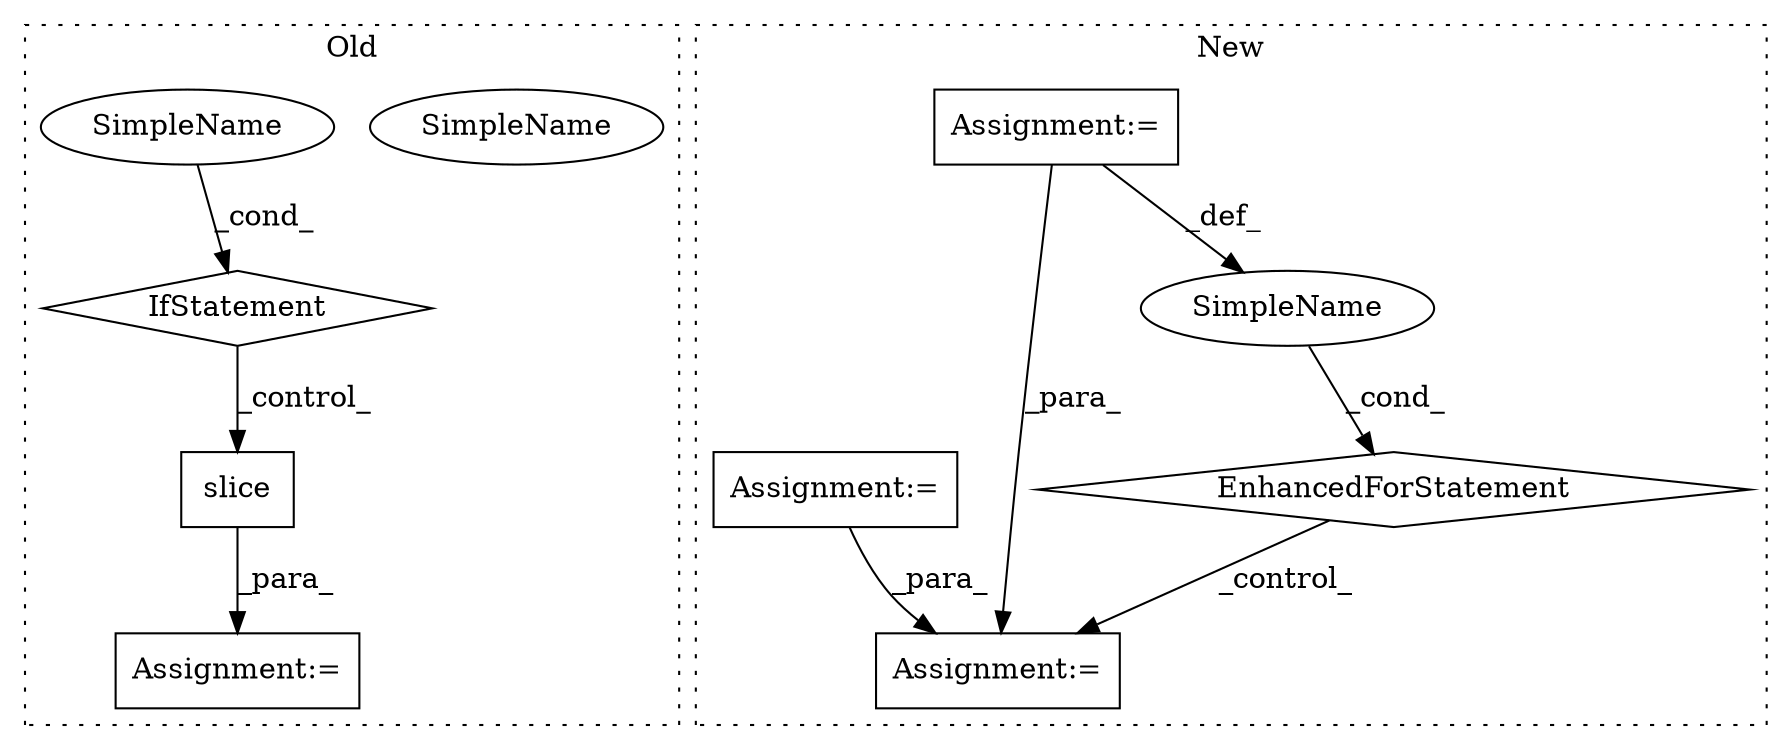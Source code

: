 digraph G {
subgraph cluster0 {
1 [label="slice" a="32" s="2935,2945" l="6,1" shape="box"];
6 [label="Assignment:=" a="7" s="2900" l="1" shape="box"];
8 [label="IfStatement" a="25" s="3015" l="28" shape="diamond"];
9 [label="SimpleName" a="42" s="3038" l="5" shape="ellipse"];
10 [label="SimpleName" a="42" s="3038" l="5" shape="ellipse"];
label = "Old";
style="dotted";
}
subgraph cluster1 {
2 [label="EnhancedForStatement" a="70" s="7353,7425" l="53,2" shape="diamond"];
3 [label="Assignment:=" a="7" s="7115" l="4" shape="box"];
4 [label="Assignment:=" a="7" s="7444" l="1" shape="box"];
5 [label="SimpleName" a="42" s="7410" l="1" shape="ellipse"];
7 [label="Assignment:=" a="7" s="7185" l="7" shape="box"];
label = "New";
style="dotted";
}
1 -> 6 [label="_para_"];
2 -> 4 [label="_control_"];
3 -> 4 [label="_para_"];
3 -> 5 [label="_def_"];
5 -> 2 [label="_cond_"];
7 -> 4 [label="_para_"];
8 -> 1 [label="_control_"];
10 -> 8 [label="_cond_"];
}